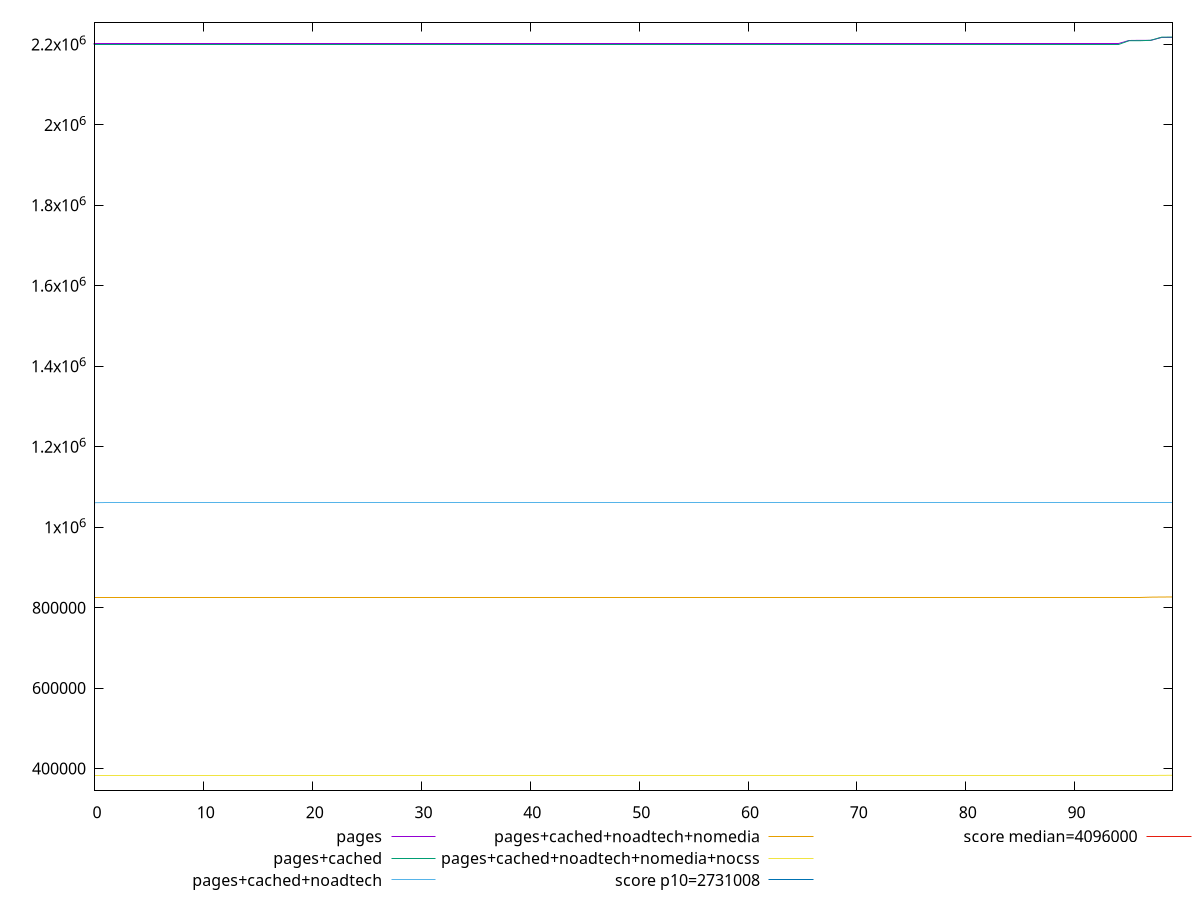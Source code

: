 reset

$pages <<EOF
0 2201568
1 2201569
2 2201569
3 2201569
4 2201569
5 2201574
6 2201575
7 2201583
8 2201586
9 2201589
10 2201589
11 2201592
12 2201933
13 2201935
14 2201935
15 2201940
16 2201940
17 2201940
18 2201941
19 2201941
20 2201941
21 2201941
22 2201941
23 2201941
24 2201941
25 2201941
26 2201941
27 2201942
28 2201942
29 2201942
30 2201942
31 2201942
32 2201942
33 2201942
34 2201942
35 2201942
36 2201943
37 2201943
38 2201943
39 2201943
40 2201944
41 2201944
42 2201947
43 2201947
44 2201947
45 2201947
46 2201948
47 2201949
48 2201949
49 2201950
50 2201950
51 2201951
52 2201951
53 2201953
54 2201953
55 2201954
56 2201954
57 2201954
58 2201954
59 2201954
60 2201954
61 2201954
62 2201954
63 2201954
64 2201955
65 2201955
66 2201955
67 2201955
68 2201955
69 2201955
70 2201955
71 2201955
72 2201955
73 2201956
74 2201957
75 2201958
76 2201959
77 2201959
78 2201960
79 2201960
80 2201961
81 2201961
82 2201961
83 2201961
84 2201961
85 2201962
86 2201965
87 2201965
88 2201966
89 2201967
90 2201968
91 2201970
92 2201972
93 2201972
94 2201979
95 2209836
96 2210200
97 2210215
98 2217486
99 2217496
EOF

$pagesCached <<EOF
0 2201025
1 2201025
2 2201027
3 2201027
4 2201028
5 2201028
6 2201028
7 2201028
8 2201028
9 2201028
10 2201028
11 2201028
12 2201028
13 2201028
14 2201029
15 2201029
16 2201029
17 2201029
18 2201029
19 2201029
20 2201029
21 2201029
22 2201029
23 2201029
24 2201029
25 2201029
26 2201029
27 2201029
28 2201029
29 2201029
30 2201029
31 2201029
32 2201029
33 2201029
34 2201029
35 2201030
36 2201030
37 2201030
38 2201030
39 2201030
40 2201030
41 2201030
42 2201030
43 2201030
44 2201030
45 2201030
46 2201030
47 2201030
48 2201030
49 2201030
50 2201030
51 2201030
52 2201030
53 2201030
54 2201030
55 2201030
56 2201030
57 2201030
58 2201030
59 2201030
60 2201030
61 2201030
62 2201030
63 2201030
64 2201030
65 2201030
66 2201030
67 2201030
68 2201030
69 2201030
70 2201030
71 2201030
72 2201030
73 2201030
74 2201030
75 2201030
76 2201030
77 2201030
78 2201030
79 2201030
80 2201030
81 2201030
82 2201030
83 2201031
84 2201031
85 2201031
86 2201031
87 2201031
88 2201031
89 2201031
90 2201031
91 2201031
92 2201031
93 2201031
94 2201031
95 2209275
96 2209277
97 2210304
98 2218029
99 2218346
EOF

$pagesCachedNoadtech <<EOF
0 1060931
1 1061217
2 1061217
3 1061217
4 1061217
5 1061217
6 1061217
7 1061217
8 1061217
9 1061217
10 1061217
11 1061218
12 1061218
13 1061218
14 1061218
15 1061218
16 1061218
17 1061218
18 1061218
19 1061218
20 1061218
21 1061218
22 1061218
23 1061218
24 1061218
25 1061218
26 1061218
27 1061218
28 1061218
29 1061218
30 1061218
31 1061218
32 1061218
33 1061218
34 1061218
35 1061218
36 1061218
37 1061218
38 1061218
39 1061218
40 1061218
41 1061218
42 1061218
43 1061218
44 1061218
45 1061218
46 1061218
47 1061218
48 1061218
49 1061218
50 1061218
51 1061218
52 1061218
53 1061218
54 1061218
55 1061218
56 1061218
57 1061218
58 1061218
59 1061218
60 1061218
61 1061218
62 1061218
63 1061218
64 1061218
65 1061218
66 1061218
67 1061218
68 1061218
69 1061218
70 1061218
71 1061218
72 1061218
73 1061218
74 1061218
75 1061218
76 1061218
77 1061218
78 1061218
79 1061218
80 1061218
81 1061219
82 1061219
83 1061219
84 1061219
85 1061219
86 1061219
87 1061219
88 1061219
89 1061219
90 1061219
91 1061219
92 1061219
93 1061219
94 1061219
95 1061219
96 1061219
97 1061219
98 1061219
99 1061219
EOF

$pagesCachedNoadtechNomedia <<EOF
0 825369
1 825369
2 825369
3 825369
4 825369
5 825369
6 825369
7 825369
8 825369
9 825370
10 825370
11 825370
12 825370
13 825370
14 825370
15 825370
16 825370
17 825370
18 825370
19 825370
20 825370
21 825370
22 825370
23 825370
24 825370
25 825370
26 825370
27 825370
28 825370
29 825370
30 825370
31 825370
32 825370
33 825370
34 825370
35 825370
36 825370
37 825370
38 825370
39 825370
40 825370
41 825370
42 825370
43 825370
44 825370
45 825370
46 825370
47 825370
48 825370
49 825370
50 825370
51 825370
52 825370
53 825370
54 825370
55 825370
56 825370
57 825370
58 825370
59 825370
60 825370
61 825370
62 825370
63 825370
64 825370
65 825370
66 825370
67 825370
68 825370
69 825370
70 825370
71 825370
72 825370
73 825370
74 825371
75 825371
76 825371
77 825371
78 825371
79 825371
80 825371
81 825371
82 825371
83 825371
84 825371
85 825371
86 825371
87 825371
88 825371
89 825371
90 825371
91 825371
92 825371
93 825371
94 825371
95 825371
96 825373
97 826108
98 826398
99 826546
EOF

$pagesCachedNoadtechNomediaNocss <<EOF
0 382062
1 382062
2 382062
3 382062
4 382062
5 382062
6 382062
7 382062
8 382062
9 382062
10 382062
11 382062
12 382062
13 382062
14 382062
15 382062
16 382062
17 382062
18 382063
19 382063
20 382063
21 382063
22 382063
23 382063
24 382063
25 382063
26 382063
27 382063
28 382063
29 382063
30 382063
31 382063
32 382063
33 382063
34 382063
35 382063
36 382063
37 382063
38 382063
39 382063
40 382063
41 382063
42 382063
43 382063
44 382063
45 382063
46 382063
47 382063
48 382063
49 382063
50 382063
51 382063
52 382063
53 382063
54 382063
55 382063
56 382063
57 382063
58 382063
59 382063
60 382063
61 382063
62 382063
63 382063
64 382063
65 382063
66 382063
67 382063
68 382063
69 382063
70 382063
71 382063
72 382063
73 382063
74 382063
75 382064
76 382064
77 382064
78 382064
79 382064
80 382064
81 382064
82 382064
83 382064
84 382064
85 382064
86 382064
87 382064
88 382064
89 382064
90 382064
91 382064
92 382064
93 382064
94 382064
95 382064
96 383054
97 383055
98 383090
99 383240
EOF

set key outside below
set xrange [0:99]
set yrange [345336.32:2255071.68]
set trange [345336.32:2255071.68]
set terminal svg size 640, 580 enhanced background rgb 'white'
set output "report_00019_2021-02-10T18-14-37.922Z//total-byte-weight/comparison/sorted/all_raw.svg"

plot $pages title "pages" with line, \
     $pagesCached title "pages+cached" with line, \
     $pagesCachedNoadtech title "pages+cached+noadtech" with line, \
     $pagesCachedNoadtechNomedia title "pages+cached+noadtech+nomedia" with line, \
     $pagesCachedNoadtechNomediaNocss title "pages+cached+noadtech+nomedia+nocss" with line, \
     2731008 title "score p10=2731008", \
     4096000 title "score median=4096000"

reset
